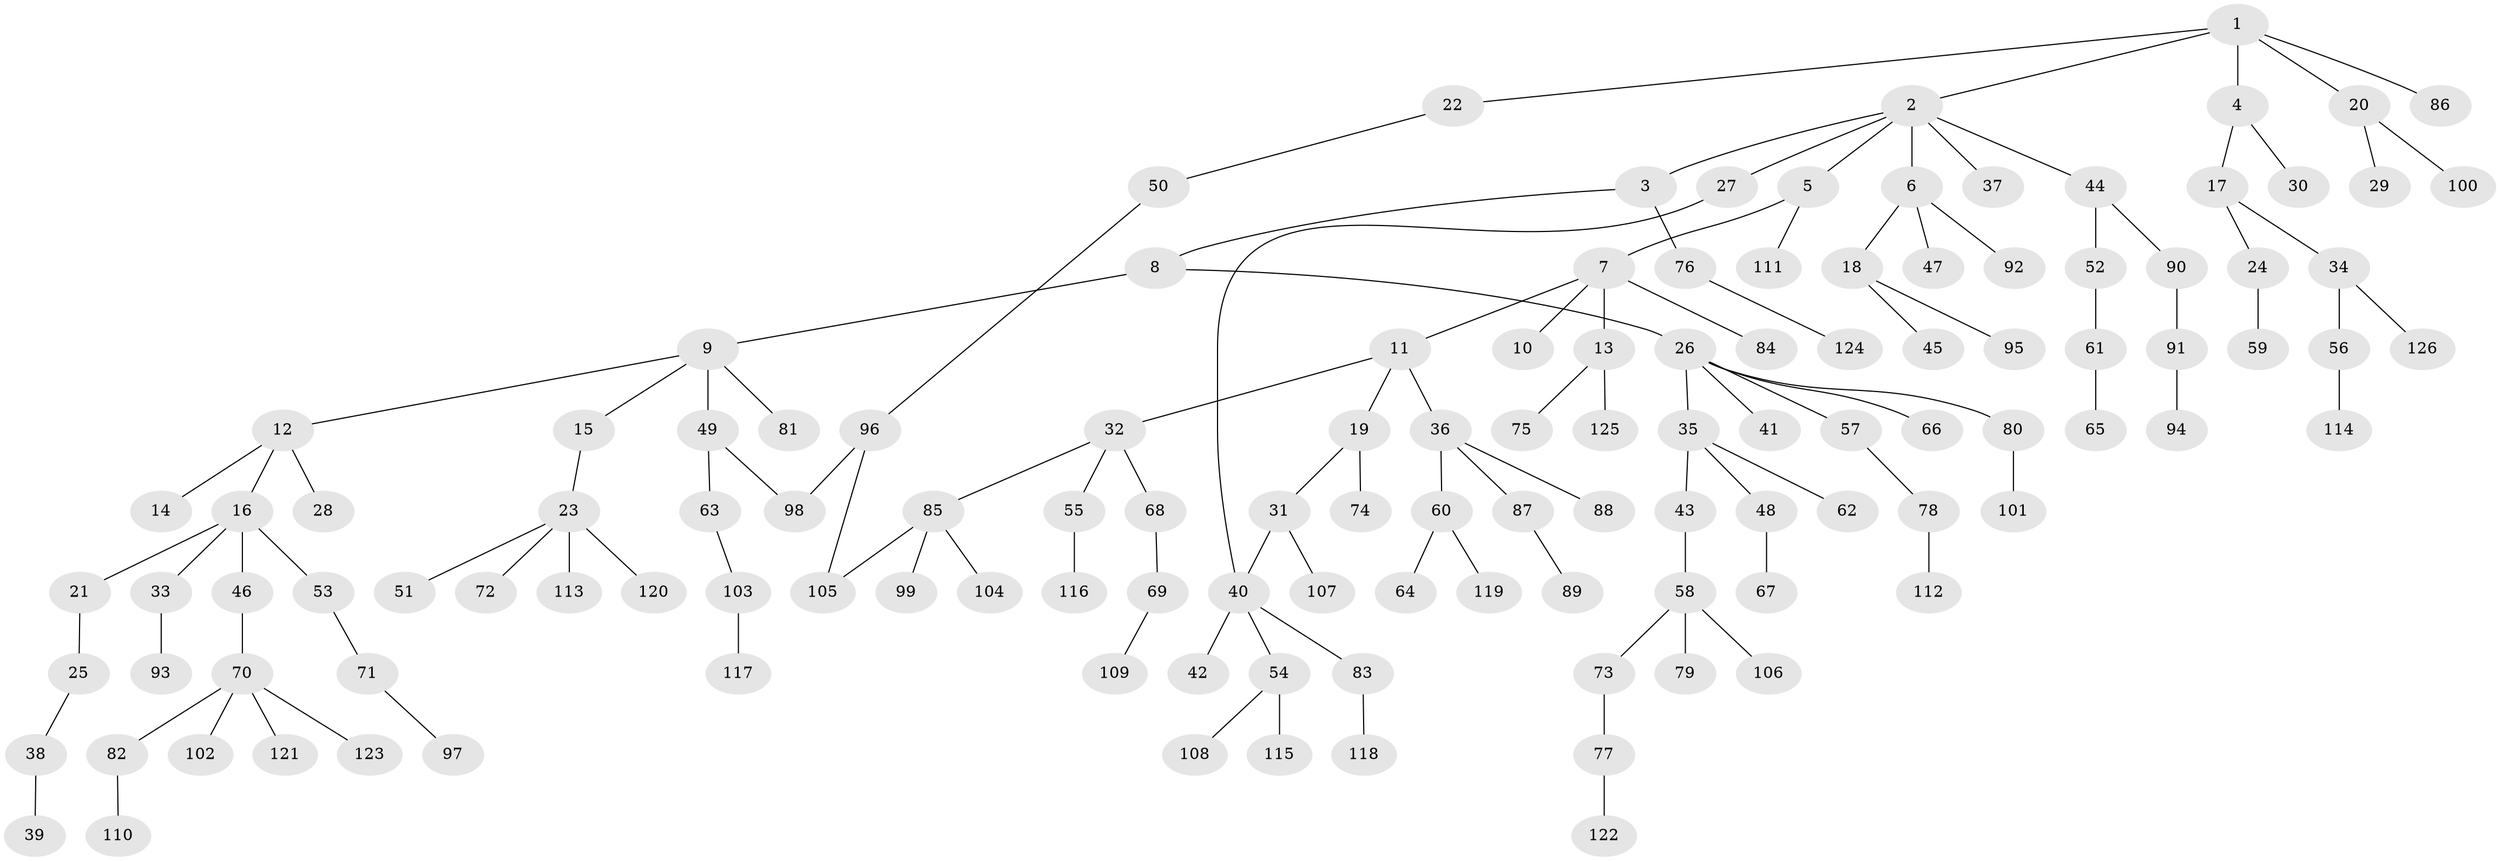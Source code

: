 // coarse degree distribution, {4: 0.07777777777777778, 8: 0.022222222222222223, 3: 0.1111111111111111, 2: 0.23333333333333334, 5: 0.022222222222222223, 6: 0.022222222222222223, 1: 0.5111111111111111}
// Generated by graph-tools (version 1.1) at 2025/41/03/06/25 10:41:25]
// undirected, 126 vertices, 128 edges
graph export_dot {
graph [start="1"]
  node [color=gray90,style=filled];
  1;
  2;
  3;
  4;
  5;
  6;
  7;
  8;
  9;
  10;
  11;
  12;
  13;
  14;
  15;
  16;
  17;
  18;
  19;
  20;
  21;
  22;
  23;
  24;
  25;
  26;
  27;
  28;
  29;
  30;
  31;
  32;
  33;
  34;
  35;
  36;
  37;
  38;
  39;
  40;
  41;
  42;
  43;
  44;
  45;
  46;
  47;
  48;
  49;
  50;
  51;
  52;
  53;
  54;
  55;
  56;
  57;
  58;
  59;
  60;
  61;
  62;
  63;
  64;
  65;
  66;
  67;
  68;
  69;
  70;
  71;
  72;
  73;
  74;
  75;
  76;
  77;
  78;
  79;
  80;
  81;
  82;
  83;
  84;
  85;
  86;
  87;
  88;
  89;
  90;
  91;
  92;
  93;
  94;
  95;
  96;
  97;
  98;
  99;
  100;
  101;
  102;
  103;
  104;
  105;
  106;
  107;
  108;
  109;
  110;
  111;
  112;
  113;
  114;
  115;
  116;
  117;
  118;
  119;
  120;
  121;
  122;
  123;
  124;
  125;
  126;
  1 -- 2;
  1 -- 4;
  1 -- 20;
  1 -- 22;
  1 -- 86;
  2 -- 3;
  2 -- 5;
  2 -- 6;
  2 -- 27;
  2 -- 37;
  2 -- 44;
  3 -- 8;
  3 -- 76;
  4 -- 17;
  4 -- 30;
  5 -- 7;
  5 -- 111;
  6 -- 18;
  6 -- 47;
  6 -- 92;
  7 -- 10;
  7 -- 11;
  7 -- 13;
  7 -- 84;
  8 -- 9;
  8 -- 26;
  9 -- 12;
  9 -- 15;
  9 -- 49;
  9 -- 81;
  11 -- 19;
  11 -- 32;
  11 -- 36;
  12 -- 14;
  12 -- 16;
  12 -- 28;
  13 -- 75;
  13 -- 125;
  15 -- 23;
  16 -- 21;
  16 -- 33;
  16 -- 46;
  16 -- 53;
  17 -- 24;
  17 -- 34;
  18 -- 45;
  18 -- 95;
  19 -- 31;
  19 -- 74;
  20 -- 29;
  20 -- 100;
  21 -- 25;
  22 -- 50;
  23 -- 51;
  23 -- 72;
  23 -- 113;
  23 -- 120;
  24 -- 59;
  25 -- 38;
  26 -- 35;
  26 -- 41;
  26 -- 57;
  26 -- 66;
  26 -- 80;
  27 -- 40;
  31 -- 107;
  31 -- 40;
  32 -- 55;
  32 -- 68;
  32 -- 85;
  33 -- 93;
  34 -- 56;
  34 -- 126;
  35 -- 43;
  35 -- 48;
  35 -- 62;
  36 -- 60;
  36 -- 87;
  36 -- 88;
  38 -- 39;
  40 -- 42;
  40 -- 54;
  40 -- 83;
  43 -- 58;
  44 -- 52;
  44 -- 90;
  46 -- 70;
  48 -- 67;
  49 -- 63;
  49 -- 98;
  50 -- 96;
  52 -- 61;
  53 -- 71;
  54 -- 108;
  54 -- 115;
  55 -- 116;
  56 -- 114;
  57 -- 78;
  58 -- 73;
  58 -- 79;
  58 -- 106;
  60 -- 64;
  60 -- 119;
  61 -- 65;
  63 -- 103;
  68 -- 69;
  69 -- 109;
  70 -- 82;
  70 -- 102;
  70 -- 121;
  70 -- 123;
  71 -- 97;
  73 -- 77;
  76 -- 124;
  77 -- 122;
  78 -- 112;
  80 -- 101;
  82 -- 110;
  83 -- 118;
  85 -- 99;
  85 -- 104;
  85 -- 105;
  87 -- 89;
  90 -- 91;
  91 -- 94;
  96 -- 98;
  96 -- 105;
  103 -- 117;
}
